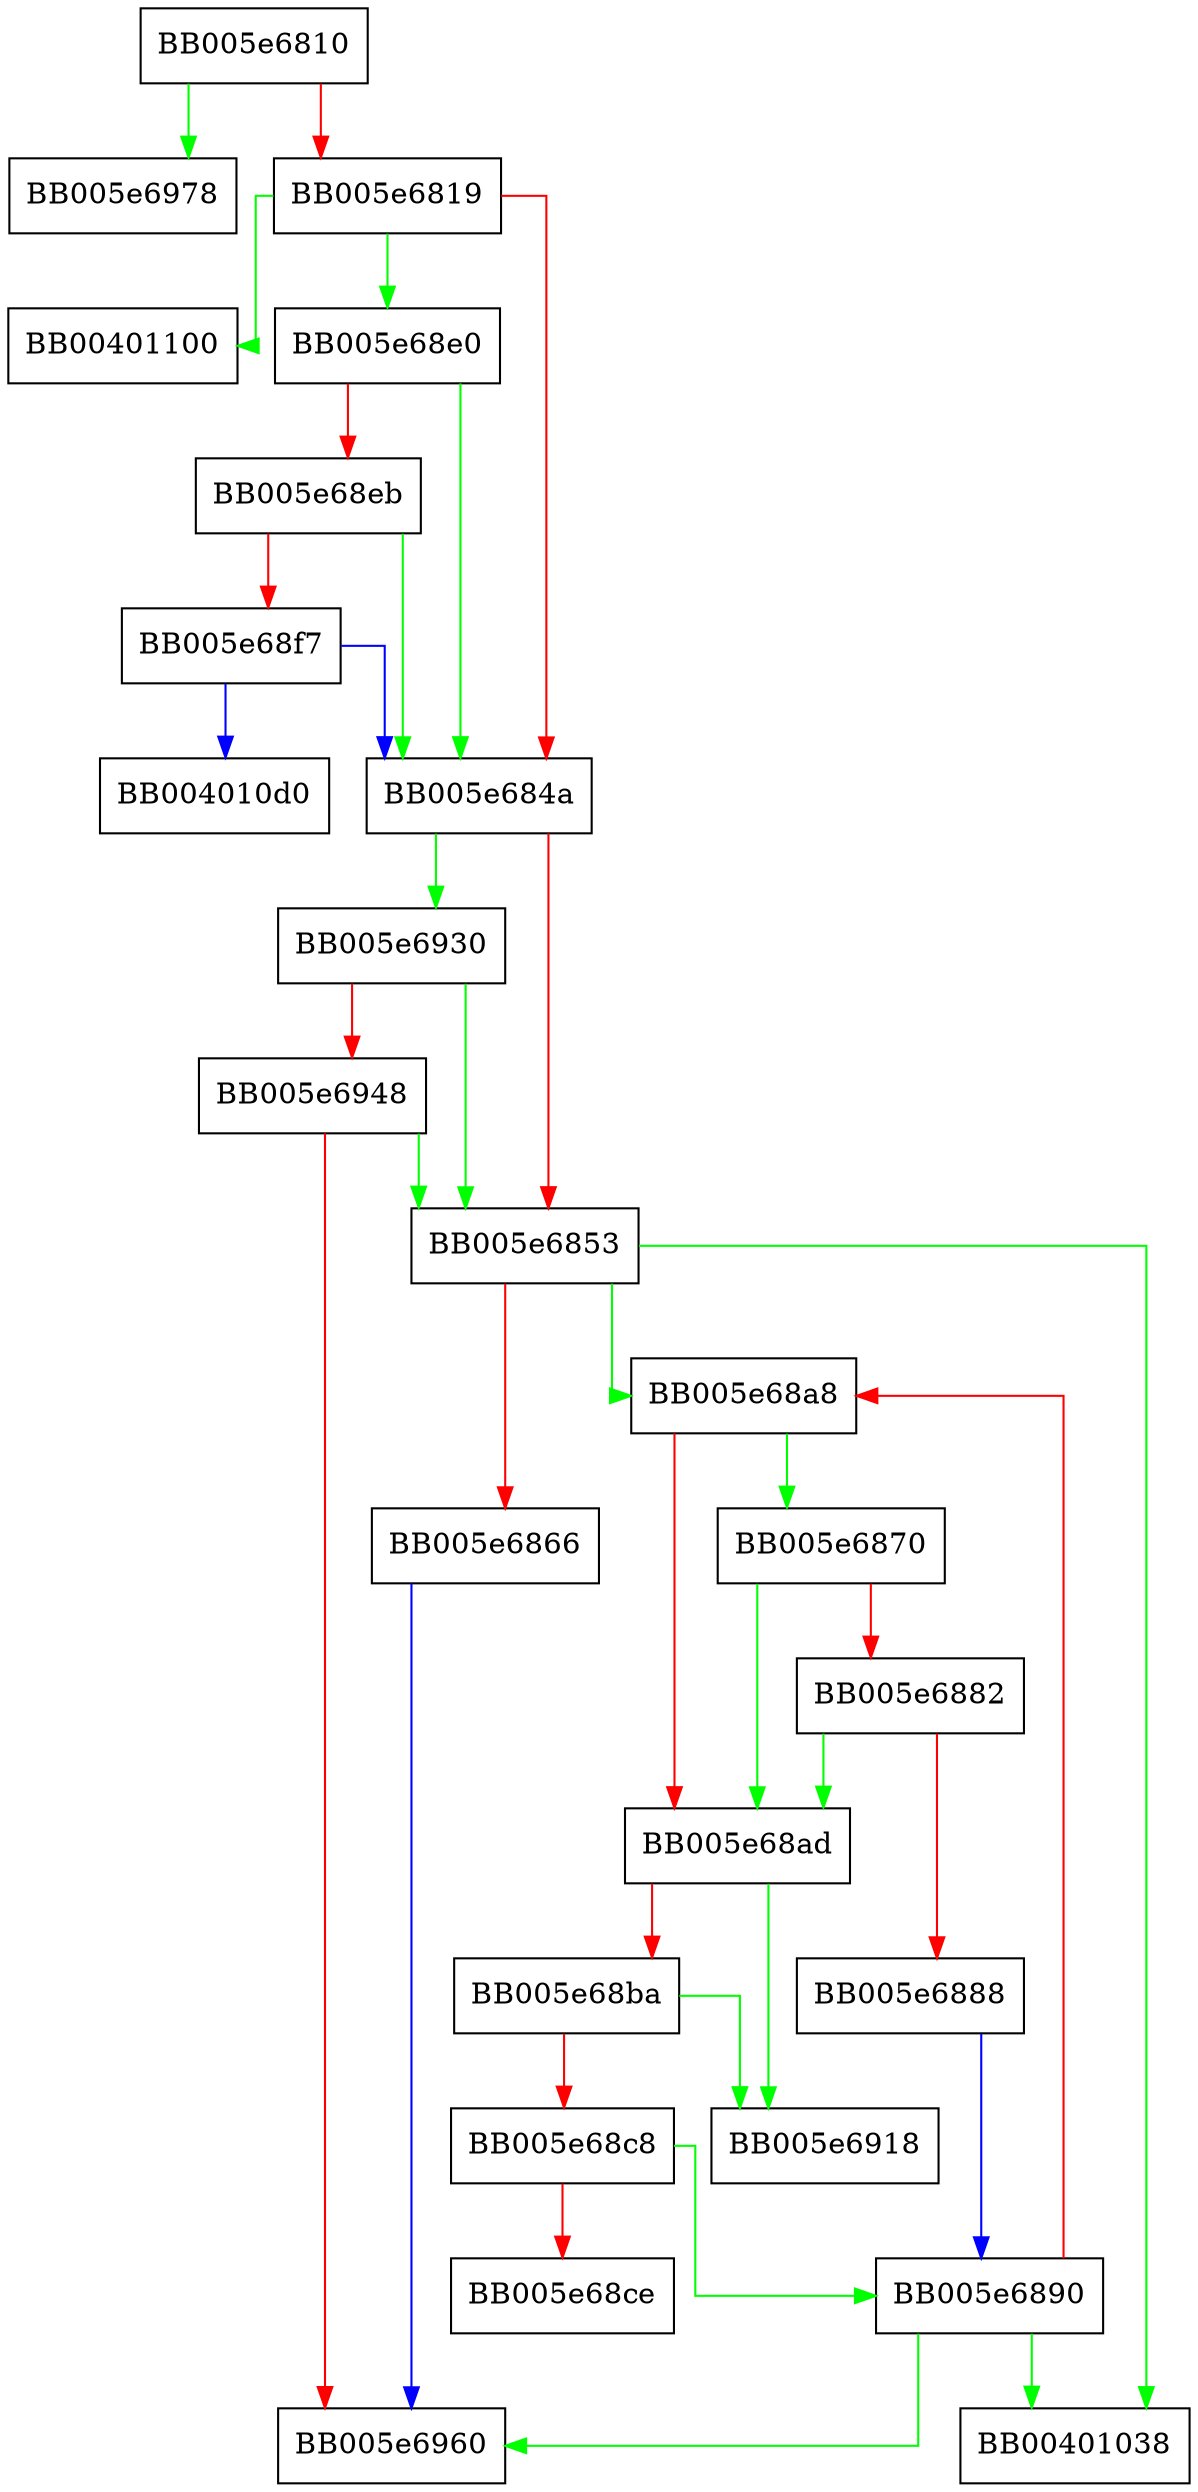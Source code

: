 digraph use_proxy {
  node [shape="box"];
  graph [splines=ortho];
  BB005e6810 -> BB005e6978 [color="green"];
  BB005e6810 -> BB005e6819 [color="red"];
  BB005e6819 -> BB00401100 [color="green"];
  BB005e6819 -> BB005e68e0 [color="green"];
  BB005e6819 -> BB005e684a [color="red"];
  BB005e684a -> BB005e6930 [color="green"];
  BB005e684a -> BB005e6853 [color="red"];
  BB005e6853 -> BB00401038 [color="green"];
  BB005e6853 -> BB005e68a8 [color="green"];
  BB005e6853 -> BB005e6866 [color="red"];
  BB005e6866 -> BB005e6960 [color="blue"];
  BB005e6870 -> BB005e68ad [color="green"];
  BB005e6870 -> BB005e6882 [color="red"];
  BB005e6882 -> BB005e68ad [color="green"];
  BB005e6882 -> BB005e6888 [color="red"];
  BB005e6888 -> BB005e6890 [color="blue"];
  BB005e6890 -> BB00401038 [color="green"];
  BB005e6890 -> BB005e6960 [color="green"];
  BB005e6890 -> BB005e68a8 [color="red"];
  BB005e68a8 -> BB005e6870 [color="green"];
  BB005e68a8 -> BB005e68ad [color="red"];
  BB005e68ad -> BB005e6918 [color="green"];
  BB005e68ad -> BB005e68ba [color="red"];
  BB005e68ba -> BB005e6918 [color="green"];
  BB005e68ba -> BB005e68c8 [color="red"];
  BB005e68c8 -> BB005e6890 [color="green"];
  BB005e68c8 -> BB005e68ce [color="red"];
  BB005e68e0 -> BB005e684a [color="green"];
  BB005e68e0 -> BB005e68eb [color="red"];
  BB005e68eb -> BB005e684a [color="green"];
  BB005e68eb -> BB005e68f7 [color="red"];
  BB005e68f7 -> BB004010d0 [color="blue"];
  BB005e68f7 -> BB005e684a [color="blue"];
  BB005e6930 -> BB005e6853 [color="green"];
  BB005e6930 -> BB005e6948 [color="red"];
  BB005e6948 -> BB005e6853 [color="green"];
  BB005e6948 -> BB005e6960 [color="red"];
}